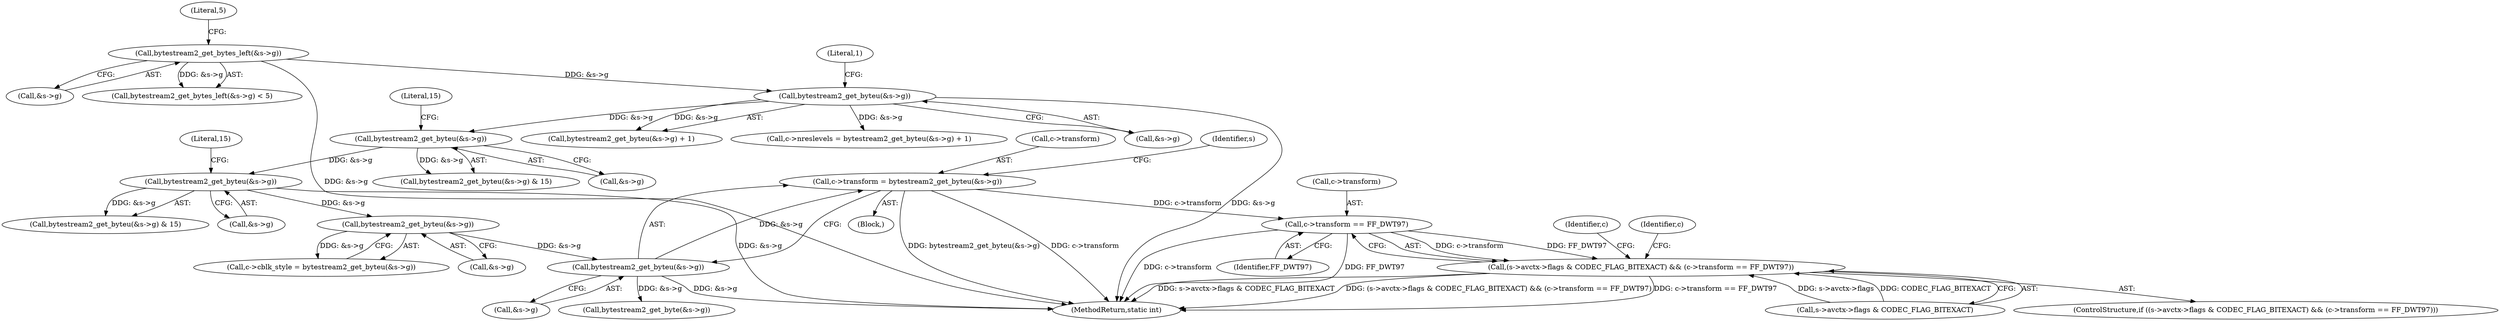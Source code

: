 digraph "0_FFmpeg_a1b9004b768bef606ee98d417bceb9392ceb788d@pointer" {
"1000317" [label="(Call,c->transform == FF_DWT97)"];
"1000299" [label="(Call,c->transform = bytestream2_get_byteu(&s->g))"];
"1000303" [label="(Call,bytestream2_get_byteu(&s->g))"];
"1000278" [label="(Call,bytestream2_get_byteu(&s->g))"];
"1000216" [label="(Call,bytestream2_get_byteu(&s->g))"];
"1000203" [label="(Call,bytestream2_get_byteu(&s->g))"];
"1000130" [label="(Call,bytestream2_get_byteu(&s->g))"];
"1000117" [label="(Call,bytestream2_get_bytes_left(&s->g))"];
"1000309" [label="(Call,(s->avctx->flags & CODEC_FLAG_BITEXACT) && (c->transform == FF_DWT97))"];
"1000204" [label="(Call,&s->g)"];
"1000318" [label="(Call,c->transform)"];
"1000208" [label="(Literal,15)"];
"1000349" [label="(Call,bytestream2_get_byte(&s->g))"];
"1000330" [label="(Identifier,c)"];
"1000313" [label="(Identifier,s)"];
"1000216" [label="(Call,bytestream2_get_byteu(&s->g))"];
"1000317" [label="(Call,c->transform == FF_DWT97)"];
"1000113" [label="(Block,)"];
"1000274" [label="(Call,c->cblk_style = bytestream2_get_byteu(&s->g))"];
"1000130" [label="(Call,bytestream2_get_byteu(&s->g))"];
"1000299" [label="(Call,c->transform = bytestream2_get_byteu(&s->g))"];
"1000221" [label="(Literal,15)"];
"1000310" [label="(Call,s->avctx->flags & CODEC_FLAG_BITEXACT)"];
"1000324" [label="(Identifier,c)"];
"1000303" [label="(Call,bytestream2_get_byteu(&s->g))"];
"1000202" [label="(Call,bytestream2_get_byteu(&s->g) & 15)"];
"1000116" [label="(Call,bytestream2_get_bytes_left(&s->g) < 5)"];
"1000129" [label="(Call,bytestream2_get_byteu(&s->g) + 1)"];
"1000122" [label="(Literal,5)"];
"1000215" [label="(Call,bytestream2_get_byteu(&s->g) & 15)"];
"1000131" [label="(Call,&s->g)"];
"1000308" [label="(ControlStructure,if ((s->avctx->flags & CODEC_FLAG_BITEXACT) && (c->transform == FF_DWT97)))"];
"1000135" [label="(Literal,1)"];
"1000304" [label="(Call,&s->g)"];
"1000118" [label="(Call,&s->g)"];
"1000321" [label="(Identifier,FF_DWT97)"];
"1000117" [label="(Call,bytestream2_get_bytes_left(&s->g))"];
"1000217" [label="(Call,&s->g)"];
"1000203" [label="(Call,bytestream2_get_byteu(&s->g))"];
"1000396" [label="(MethodReturn,static int)"];
"1000125" [label="(Call,c->nreslevels = bytestream2_get_byteu(&s->g) + 1)"];
"1000309" [label="(Call,(s->avctx->flags & CODEC_FLAG_BITEXACT) && (c->transform == FF_DWT97))"];
"1000300" [label="(Call,c->transform)"];
"1000278" [label="(Call,bytestream2_get_byteu(&s->g))"];
"1000279" [label="(Call,&s->g)"];
"1000317" -> "1000309"  [label="AST: "];
"1000317" -> "1000321"  [label="CFG: "];
"1000318" -> "1000317"  [label="AST: "];
"1000321" -> "1000317"  [label="AST: "];
"1000309" -> "1000317"  [label="CFG: "];
"1000317" -> "1000396"  [label="DDG: c->transform"];
"1000317" -> "1000396"  [label="DDG: FF_DWT97"];
"1000317" -> "1000309"  [label="DDG: c->transform"];
"1000317" -> "1000309"  [label="DDG: FF_DWT97"];
"1000299" -> "1000317"  [label="DDG: c->transform"];
"1000299" -> "1000113"  [label="AST: "];
"1000299" -> "1000303"  [label="CFG: "];
"1000300" -> "1000299"  [label="AST: "];
"1000303" -> "1000299"  [label="AST: "];
"1000313" -> "1000299"  [label="CFG: "];
"1000299" -> "1000396"  [label="DDG: bytestream2_get_byteu(&s->g)"];
"1000299" -> "1000396"  [label="DDG: c->transform"];
"1000303" -> "1000299"  [label="DDG: &s->g"];
"1000303" -> "1000304"  [label="CFG: "];
"1000304" -> "1000303"  [label="AST: "];
"1000303" -> "1000396"  [label="DDG: &s->g"];
"1000278" -> "1000303"  [label="DDG: &s->g"];
"1000303" -> "1000349"  [label="DDG: &s->g"];
"1000278" -> "1000274"  [label="AST: "];
"1000278" -> "1000279"  [label="CFG: "];
"1000279" -> "1000278"  [label="AST: "];
"1000274" -> "1000278"  [label="CFG: "];
"1000278" -> "1000274"  [label="DDG: &s->g"];
"1000216" -> "1000278"  [label="DDG: &s->g"];
"1000216" -> "1000215"  [label="AST: "];
"1000216" -> "1000217"  [label="CFG: "];
"1000217" -> "1000216"  [label="AST: "];
"1000221" -> "1000216"  [label="CFG: "];
"1000216" -> "1000396"  [label="DDG: &s->g"];
"1000216" -> "1000215"  [label="DDG: &s->g"];
"1000203" -> "1000216"  [label="DDG: &s->g"];
"1000203" -> "1000202"  [label="AST: "];
"1000203" -> "1000204"  [label="CFG: "];
"1000204" -> "1000203"  [label="AST: "];
"1000208" -> "1000203"  [label="CFG: "];
"1000203" -> "1000202"  [label="DDG: &s->g"];
"1000130" -> "1000203"  [label="DDG: &s->g"];
"1000130" -> "1000129"  [label="AST: "];
"1000130" -> "1000131"  [label="CFG: "];
"1000131" -> "1000130"  [label="AST: "];
"1000135" -> "1000130"  [label="CFG: "];
"1000130" -> "1000396"  [label="DDG: &s->g"];
"1000130" -> "1000125"  [label="DDG: &s->g"];
"1000130" -> "1000129"  [label="DDG: &s->g"];
"1000117" -> "1000130"  [label="DDG: &s->g"];
"1000117" -> "1000116"  [label="AST: "];
"1000117" -> "1000118"  [label="CFG: "];
"1000118" -> "1000117"  [label="AST: "];
"1000122" -> "1000117"  [label="CFG: "];
"1000117" -> "1000396"  [label="DDG: &s->g"];
"1000117" -> "1000116"  [label="DDG: &s->g"];
"1000309" -> "1000308"  [label="AST: "];
"1000309" -> "1000310"  [label="CFG: "];
"1000310" -> "1000309"  [label="AST: "];
"1000324" -> "1000309"  [label="CFG: "];
"1000330" -> "1000309"  [label="CFG: "];
"1000309" -> "1000396"  [label="DDG: s->avctx->flags & CODEC_FLAG_BITEXACT"];
"1000309" -> "1000396"  [label="DDG: (s->avctx->flags & CODEC_FLAG_BITEXACT) && (c->transform == FF_DWT97)"];
"1000309" -> "1000396"  [label="DDG: c->transform == FF_DWT97"];
"1000310" -> "1000309"  [label="DDG: s->avctx->flags"];
"1000310" -> "1000309"  [label="DDG: CODEC_FLAG_BITEXACT"];
}
